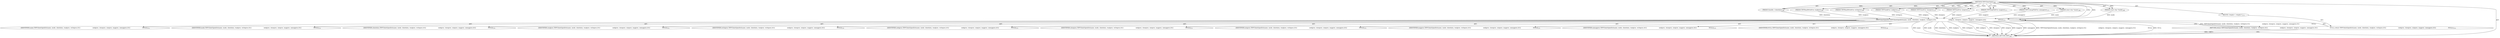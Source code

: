 digraph "TIFFClientOpen" {  
"313" [label = <(METHOD,TIFFClientOpen)<SUB>168</SUB>> ]
"314" [label = <(PARAM,const char *name)<SUB>168</SUB>> ]
"315" [label = <(PARAM,const char *mode)<SUB>168</SUB>> ]
"316" [label = <(PARAM,thandle_t clientdata)<SUB>168</SUB>> ]
"317" [label = <(PARAM,TIFFReadWriteProc readproc)<SUB>169</SUB>> ]
"318" [label = <(PARAM,TIFFReadWriteProc writeproc)<SUB>169</SUB>> ]
"319" [label = <(PARAM,TIFFSeekProc seekproc)<SUB>170</SUB>> ]
"320" [label = <(PARAM,TIFFCloseProc closeproc)<SUB>170</SUB>> ]
"321" [label = <(PARAM,TIFFSizeProc sizeproc)<SUB>171</SUB>> ]
"322" [label = <(PARAM,TIFFMapFileProc mapproc)<SUB>171</SUB>> ]
"323" [label = <(PARAM,TIFFUnmapFileProc unmapproc)<SUB>172</SUB>> ]
"324" [label = <(BLOCK,&lt;empty&gt;,&lt;empty&gt;)<SUB>173</SUB>> ]
"325" [label = <(RETURN,return TIFFClientOpenExt(name, mode, clientdata, readproc, writeproc,\012                             seekproc, closeproc, sizeproc, mapproc, unmapproc,\012                             NULL);,return TIFFClientOpenExt(name, mode, clientdata, readproc, writeproc,\012                             seekproc, closeproc, sizeproc, mapproc, unmapproc,\012                             NULL);)<SUB>174</SUB>> ]
"326" [label = <(TIFFClientOpenExt,TIFFClientOpenExt(name, mode, clientdata, readproc, writeproc,\012                             seekproc, closeproc, sizeproc, mapproc, unmapproc,\012                             NULL))<SUB>174</SUB>> ]
"327" [label = <(IDENTIFIER,name,TIFFClientOpenExt(name, mode, clientdata, readproc, writeproc,\012                             seekproc, closeproc, sizeproc, mapproc, unmapproc,\012                             NULL))<SUB>174</SUB>> ]
"328" [label = <(IDENTIFIER,mode,TIFFClientOpenExt(name, mode, clientdata, readproc, writeproc,\012                             seekproc, closeproc, sizeproc, mapproc, unmapproc,\012                             NULL))<SUB>174</SUB>> ]
"329" [label = <(IDENTIFIER,clientdata,TIFFClientOpenExt(name, mode, clientdata, readproc, writeproc,\012                             seekproc, closeproc, sizeproc, mapproc, unmapproc,\012                             NULL))<SUB>174</SUB>> ]
"330" [label = <(IDENTIFIER,readproc,TIFFClientOpenExt(name, mode, clientdata, readproc, writeproc,\012                             seekproc, closeproc, sizeproc, mapproc, unmapproc,\012                             NULL))<SUB>174</SUB>> ]
"331" [label = <(IDENTIFIER,writeproc,TIFFClientOpenExt(name, mode, clientdata, readproc, writeproc,\012                             seekproc, closeproc, sizeproc, mapproc, unmapproc,\012                             NULL))<SUB>174</SUB>> ]
"332" [label = <(IDENTIFIER,seekproc,TIFFClientOpenExt(name, mode, clientdata, readproc, writeproc,\012                             seekproc, closeproc, sizeproc, mapproc, unmapproc,\012                             NULL))<SUB>175</SUB>> ]
"333" [label = <(IDENTIFIER,closeproc,TIFFClientOpenExt(name, mode, clientdata, readproc, writeproc,\012                             seekproc, closeproc, sizeproc, mapproc, unmapproc,\012                             NULL))<SUB>175</SUB>> ]
"334" [label = <(IDENTIFIER,sizeproc,TIFFClientOpenExt(name, mode, clientdata, readproc, writeproc,\012                             seekproc, closeproc, sizeproc, mapproc, unmapproc,\012                             NULL))<SUB>175</SUB>> ]
"335" [label = <(IDENTIFIER,mapproc,TIFFClientOpenExt(name, mode, clientdata, readproc, writeproc,\012                             seekproc, closeproc, sizeproc, mapproc, unmapproc,\012                             NULL))<SUB>175</SUB>> ]
"336" [label = <(IDENTIFIER,unmapproc,TIFFClientOpenExt(name, mode, clientdata, readproc, writeproc,\012                             seekproc, closeproc, sizeproc, mapproc, unmapproc,\012                             NULL))<SUB>175</SUB>> ]
"337" [label = <(IDENTIFIER,NULL,TIFFClientOpenExt(name, mode, clientdata, readproc, writeproc,\012                             seekproc, closeproc, sizeproc, mapproc, unmapproc,\012                             NULL))<SUB>176</SUB>> ]
"338" [label = <(METHOD_RETURN,TIFF)<SUB>168</SUB>> ]
  "313" -> "314"  [ label = "AST: "] 
  "313" -> "315"  [ label = "AST: "] 
  "313" -> "316"  [ label = "AST: "] 
  "313" -> "317"  [ label = "AST: "] 
  "313" -> "318"  [ label = "AST: "] 
  "313" -> "319"  [ label = "AST: "] 
  "313" -> "320"  [ label = "AST: "] 
  "313" -> "321"  [ label = "AST: "] 
  "313" -> "322"  [ label = "AST: "] 
  "313" -> "323"  [ label = "AST: "] 
  "313" -> "324"  [ label = "AST: "] 
  "313" -> "338"  [ label = "AST: "] 
  "324" -> "325"  [ label = "AST: "] 
  "325" -> "326"  [ label = "AST: "] 
  "326" -> "327"  [ label = "AST: "] 
  "326" -> "328"  [ label = "AST: "] 
  "326" -> "329"  [ label = "AST: "] 
  "326" -> "330"  [ label = "AST: "] 
  "326" -> "331"  [ label = "AST: "] 
  "326" -> "332"  [ label = "AST: "] 
  "326" -> "333"  [ label = "AST: "] 
  "326" -> "334"  [ label = "AST: "] 
  "326" -> "335"  [ label = "AST: "] 
  "326" -> "336"  [ label = "AST: "] 
  "326" -> "337"  [ label = "AST: "] 
  "325" -> "338"  [ label = "CFG: "] 
  "326" -> "325"  [ label = "CFG: "] 
  "313" -> "326"  [ label = "CFG: "] 
  "325" -> "338"  [ label = "DDG: &lt;RET&gt;"] 
  "326" -> "338"  [ label = "DDG: name"] 
  "326" -> "338"  [ label = "DDG: mode"] 
  "326" -> "338"  [ label = "DDG: clientdata"] 
  "326" -> "338"  [ label = "DDG: readproc"] 
  "326" -> "338"  [ label = "DDG: writeproc"] 
  "326" -> "338"  [ label = "DDG: seekproc"] 
  "326" -> "338"  [ label = "DDG: closeproc"] 
  "326" -> "338"  [ label = "DDG: sizeproc"] 
  "326" -> "338"  [ label = "DDG: mapproc"] 
  "326" -> "338"  [ label = "DDG: unmapproc"] 
  "326" -> "338"  [ label = "DDG: TIFFClientOpenExt(name, mode, clientdata, readproc, writeproc,\012                             seekproc, closeproc, sizeproc, mapproc, unmapproc,\012                             NULL)"] 
  "326" -> "338"  [ label = "DDG: NULL"] 
  "313" -> "314"  [ label = "DDG: "] 
  "313" -> "315"  [ label = "DDG: "] 
  "313" -> "316"  [ label = "DDG: "] 
  "313" -> "317"  [ label = "DDG: "] 
  "313" -> "318"  [ label = "DDG: "] 
  "313" -> "319"  [ label = "DDG: "] 
  "313" -> "320"  [ label = "DDG: "] 
  "313" -> "321"  [ label = "DDG: "] 
  "313" -> "322"  [ label = "DDG: "] 
  "313" -> "323"  [ label = "DDG: "] 
  "326" -> "325"  [ label = "DDG: TIFFClientOpenExt(name, mode, clientdata, readproc, writeproc,\012                             seekproc, closeproc, sizeproc, mapproc, unmapproc,\012                             NULL)"] 
  "314" -> "326"  [ label = "DDG: name"] 
  "313" -> "326"  [ label = "DDG: "] 
  "315" -> "326"  [ label = "DDG: mode"] 
  "316" -> "326"  [ label = "DDG: clientdata"] 
  "317" -> "326"  [ label = "DDG: readproc"] 
  "318" -> "326"  [ label = "DDG: writeproc"] 
  "319" -> "326"  [ label = "DDG: seekproc"] 
  "320" -> "326"  [ label = "DDG: closeproc"] 
  "321" -> "326"  [ label = "DDG: sizeproc"] 
  "322" -> "326"  [ label = "DDG: mapproc"] 
  "323" -> "326"  [ label = "DDG: unmapproc"] 
}
